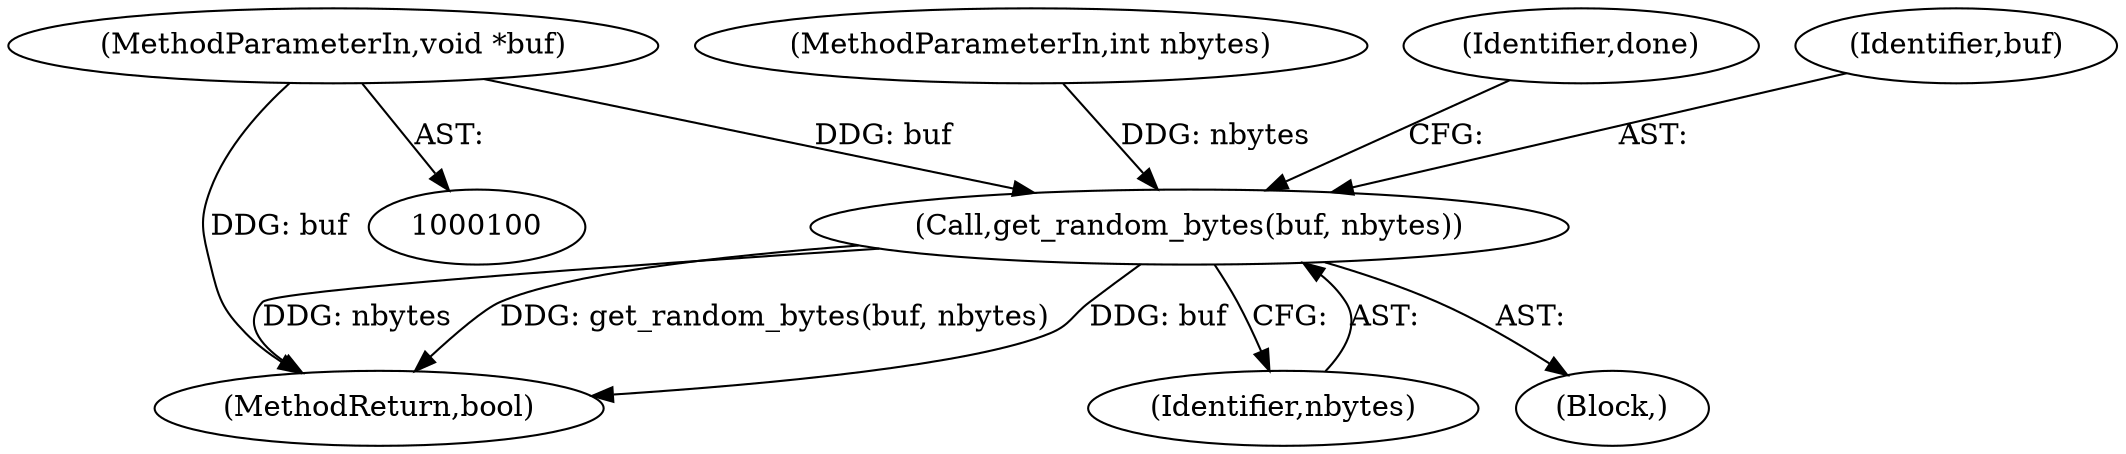 digraph "0_linux_3d4405226d27b3a215e4d03cfa51f536244e5de7@pointer" {
"1000101" [label="(MethodParameterIn,void *buf)"];
"1000123" [label="(Call,get_random_bytes(buf, nbytes))"];
"1000102" [label="(MethodParameterIn,int nbytes)"];
"1000105" [label="(Block,)"];
"1000138" [label="(MethodReturn,bool)"];
"1000101" [label="(MethodParameterIn,void *buf)"];
"1000128" [label="(Identifier,done)"];
"1000123" [label="(Call,get_random_bytes(buf, nbytes))"];
"1000124" [label="(Identifier,buf)"];
"1000125" [label="(Identifier,nbytes)"];
"1000101" -> "1000100"  [label="AST: "];
"1000101" -> "1000138"  [label="DDG: buf"];
"1000101" -> "1000123"  [label="DDG: buf"];
"1000123" -> "1000105"  [label="AST: "];
"1000123" -> "1000125"  [label="CFG: "];
"1000124" -> "1000123"  [label="AST: "];
"1000125" -> "1000123"  [label="AST: "];
"1000128" -> "1000123"  [label="CFG: "];
"1000123" -> "1000138"  [label="DDG: nbytes"];
"1000123" -> "1000138"  [label="DDG: get_random_bytes(buf, nbytes)"];
"1000123" -> "1000138"  [label="DDG: buf"];
"1000102" -> "1000123"  [label="DDG: nbytes"];
}
